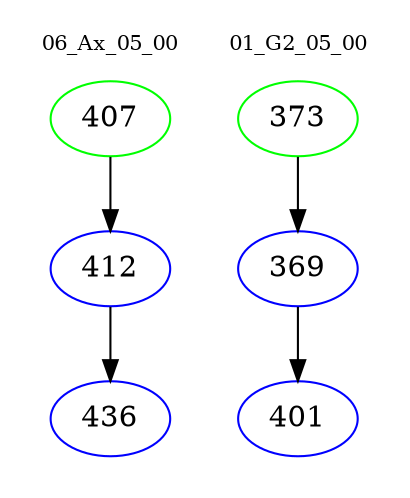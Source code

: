 digraph{
subgraph cluster_0 {
color = white
label = "06_Ax_05_00";
fontsize=10;
T0_407 [label="407", color="green"]
T0_407 -> T0_412 [color="black"]
T0_412 [label="412", color="blue"]
T0_412 -> T0_436 [color="black"]
T0_436 [label="436", color="blue"]
}
subgraph cluster_1 {
color = white
label = "01_G2_05_00";
fontsize=10;
T1_373 [label="373", color="green"]
T1_373 -> T1_369 [color="black"]
T1_369 [label="369", color="blue"]
T1_369 -> T1_401 [color="black"]
T1_401 [label="401", color="blue"]
}
}
